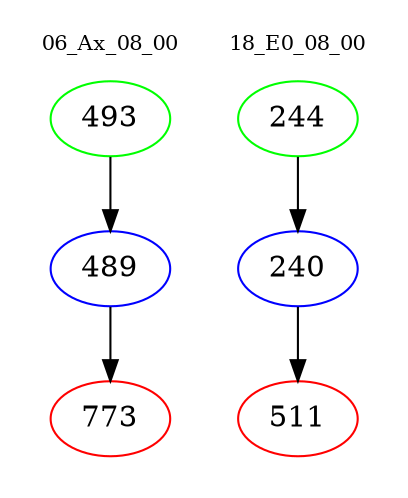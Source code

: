 digraph{
subgraph cluster_0 {
color = white
label = "06_Ax_08_00";
fontsize=10;
T0_493 [label="493", color="green"]
T0_493 -> T0_489 [color="black"]
T0_489 [label="489", color="blue"]
T0_489 -> T0_773 [color="black"]
T0_773 [label="773", color="red"]
}
subgraph cluster_1 {
color = white
label = "18_E0_08_00";
fontsize=10;
T1_244 [label="244", color="green"]
T1_244 -> T1_240 [color="black"]
T1_240 [label="240", color="blue"]
T1_240 -> T1_511 [color="black"]
T1_511 [label="511", color="red"]
}
}
